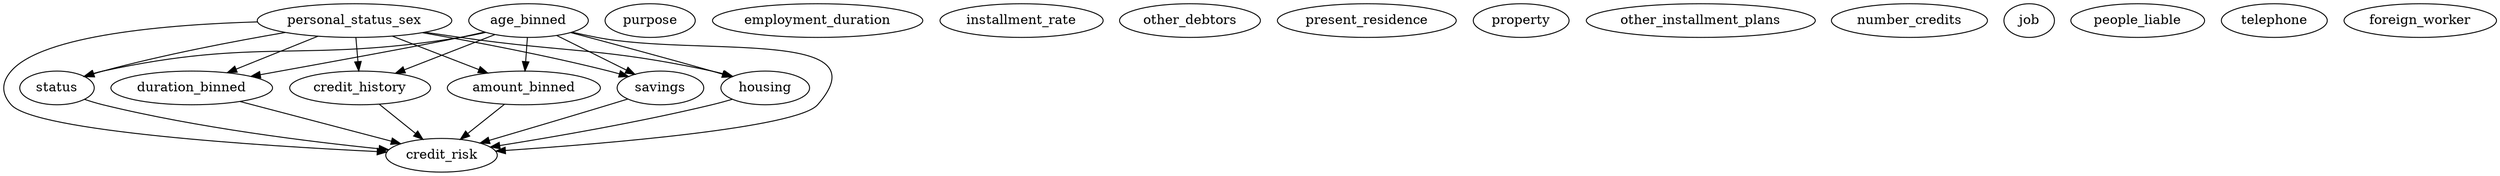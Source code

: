 digraph GERMAN_DAG {
    status;
    duration_binned;
    credit_history;
    purpose;
    amount_binned;
    savings;
    employment_duration;
    installment_rate;
    personal_status_sex;
    other_debtors;
    present_residence;
    property;
    age_binned;
    other_installment_plans;
    housing;
    number_credits;
    job;
    people_liable;
    telephone;
    foreign_worker;
    credit_risk;

    personal_status_sex -> credit_risk;
    personal_status_sex -> housing;
    personal_status_sex -> savings;
    personal_status_sex -> status;
    personal_status_sex -> credit_history;
    personal_status_sex -> duration_binned;
    personal_status_sex -> amount_binned;
    housing -> credit_risk;
    savings -> credit_risk;
    status -> credit_risk;
    duration_binned -> credit_risk;
    credit_history -> credit_risk;
    amount_binned -> credit_risk;
    age_binned -> credit_risk;
    age_binned -> housing;
    age_binned -> credit_history;
    age_binned -> savings;
    age_binned -> status;
    age_binned -> duration_binned;
    age_binned -> amount_binned;
}
